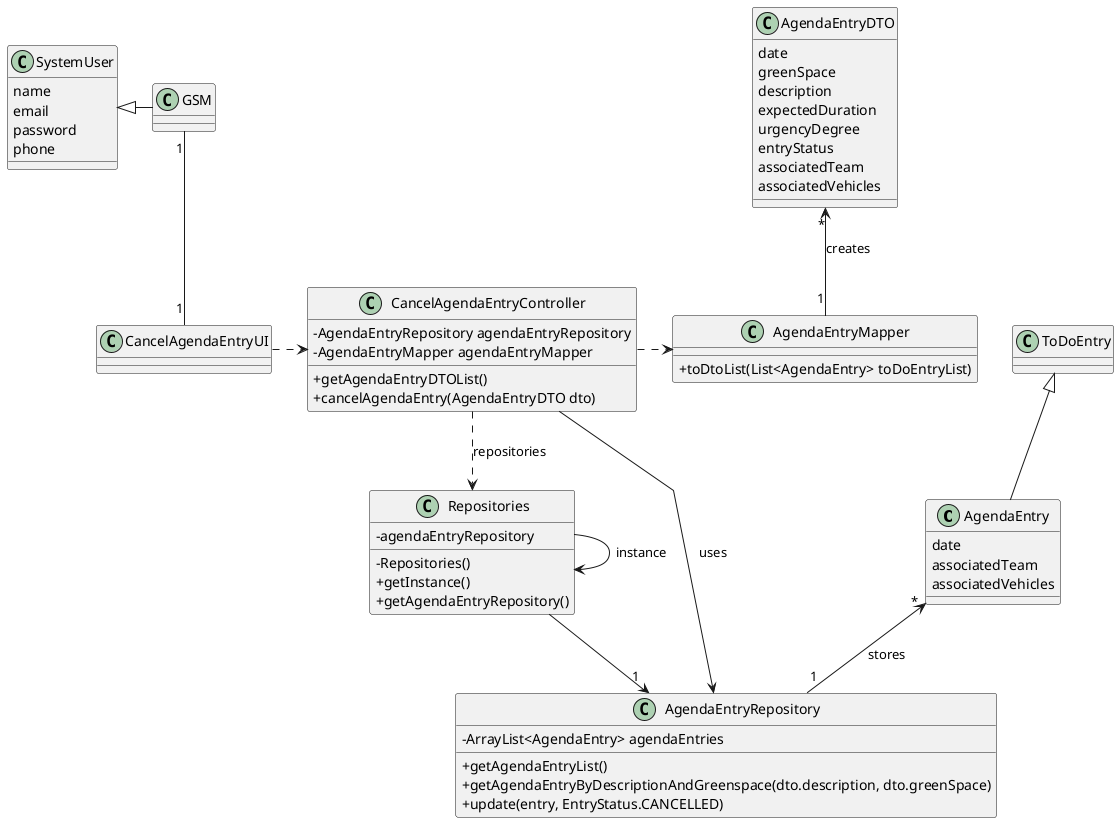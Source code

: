 @startuml
skinparam classAttributeIconSize 0
'skinparam monochrome true
skinparam packageStyle rectangle
skinparam shadowing false
skinparam linetype polyline
'skinparam linetype orto
skinparam classAttributeIconSize 0

class AgendaEntry {
    date
    associatedTeam
    associatedVehicles
}

class AgendaEntryDTO {

    date
    greenSpace
    description
    expectedDuration
    urgencyDegree
    entryStatus
    associatedTeam
    associatedVehicles

}

class SystemUser {
    name
    email
    password
    phone
}


class AgendaEntryRepository {
    - ArrayList<AgendaEntry> agendaEntries

    + getAgendaEntryList()
    +getAgendaEntryByDescriptionAndGreenspace(dto.description, dto.greenSpace)
    +update(entry, EntryStatus.CANCELLED)
}

class Repositories {
    - agendaEntryRepository

    - Repositories()
    + getInstance()
    + getAgendaEntryRepository()

}

class AgendaEntryMapper {
    + toDtoList(List<AgendaEntry> toDoEntryList)

}


class CancelAgendaEntryController {
    - AgendaEntryRepository agendaEntryRepository
    - AgendaEntryMapper agendaEntryMapper

    + getAgendaEntryDTOList()
    +cancelAgendaEntry(AgendaEntryDTO dto)
}

class CancelAgendaEntryUI {

}

CancelAgendaEntryUI .> CancelAgendaEntryController
CancelAgendaEntryController ..> Repositories : repositories
Repositories --> "1" AgendaEntryRepository
Repositories -> Repositories : instance
CancelAgendaEntryController .> AgendaEntryMapper
CancelAgendaEntryController --> AgendaEntryRepository : uses

SystemUser <|- GSM
ToDoEntry <|-- AgendaEntry

GSM "1" -- "1" CancelAgendaEntryUI
AgendaEntry "*" <-- "1" AgendaEntryRepository : stores
AgendaEntryDTO "*" <-- "1" AgendaEntryMapper : creates


@enduml

